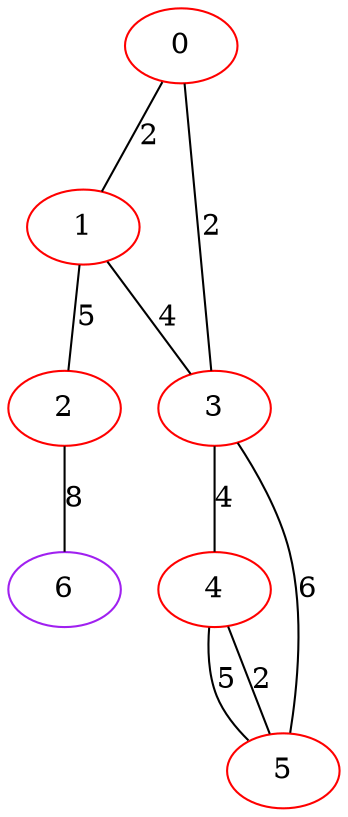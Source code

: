 graph "" {
0 [color=red, weight=1];
1 [color=red, weight=1];
2 [color=red, weight=1];
3 [color=red, weight=1];
4 [color=red, weight=1];
5 [color=red, weight=1];
6 [color=purple, weight=4];
0 -- 1  [key=0, label=2];
0 -- 3  [key=0, label=2];
1 -- 2  [key=0, label=5];
1 -- 3  [key=0, label=4];
2 -- 6  [key=0, label=8];
3 -- 4  [key=0, label=4];
3 -- 5  [key=0, label=6];
4 -- 5  [key=0, label=5];
4 -- 5  [key=1, label=2];
}
